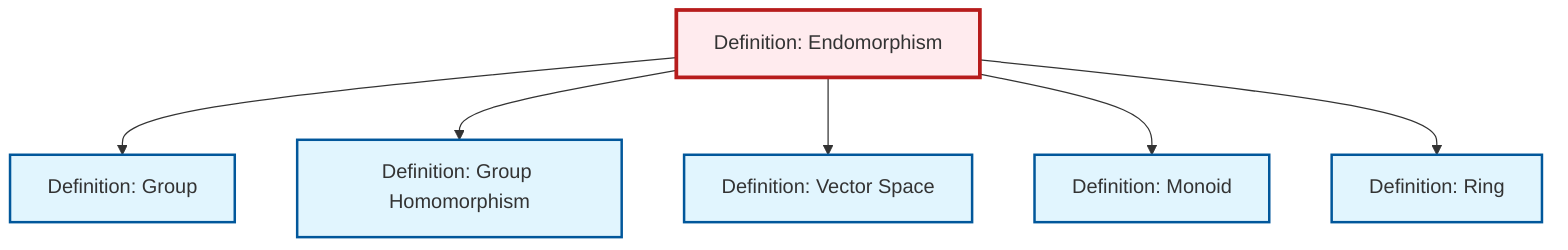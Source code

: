 graph TD
    classDef definition fill:#e1f5fe,stroke:#01579b,stroke-width:2px
    classDef theorem fill:#f3e5f5,stroke:#4a148c,stroke-width:2px
    classDef axiom fill:#fff3e0,stroke:#e65100,stroke-width:2px
    classDef example fill:#e8f5e9,stroke:#1b5e20,stroke-width:2px
    classDef current fill:#ffebee,stroke:#b71c1c,stroke-width:3px
    def-endomorphism["Definition: Endomorphism"]:::definition
    def-group["Definition: Group"]:::definition
    def-vector-space["Definition: Vector Space"]:::definition
    def-monoid["Definition: Monoid"]:::definition
    def-ring["Definition: Ring"]:::definition
    def-homomorphism["Definition: Group Homomorphism"]:::definition
    def-endomorphism --> def-group
    def-endomorphism --> def-homomorphism
    def-endomorphism --> def-vector-space
    def-endomorphism --> def-monoid
    def-endomorphism --> def-ring
    class def-endomorphism current